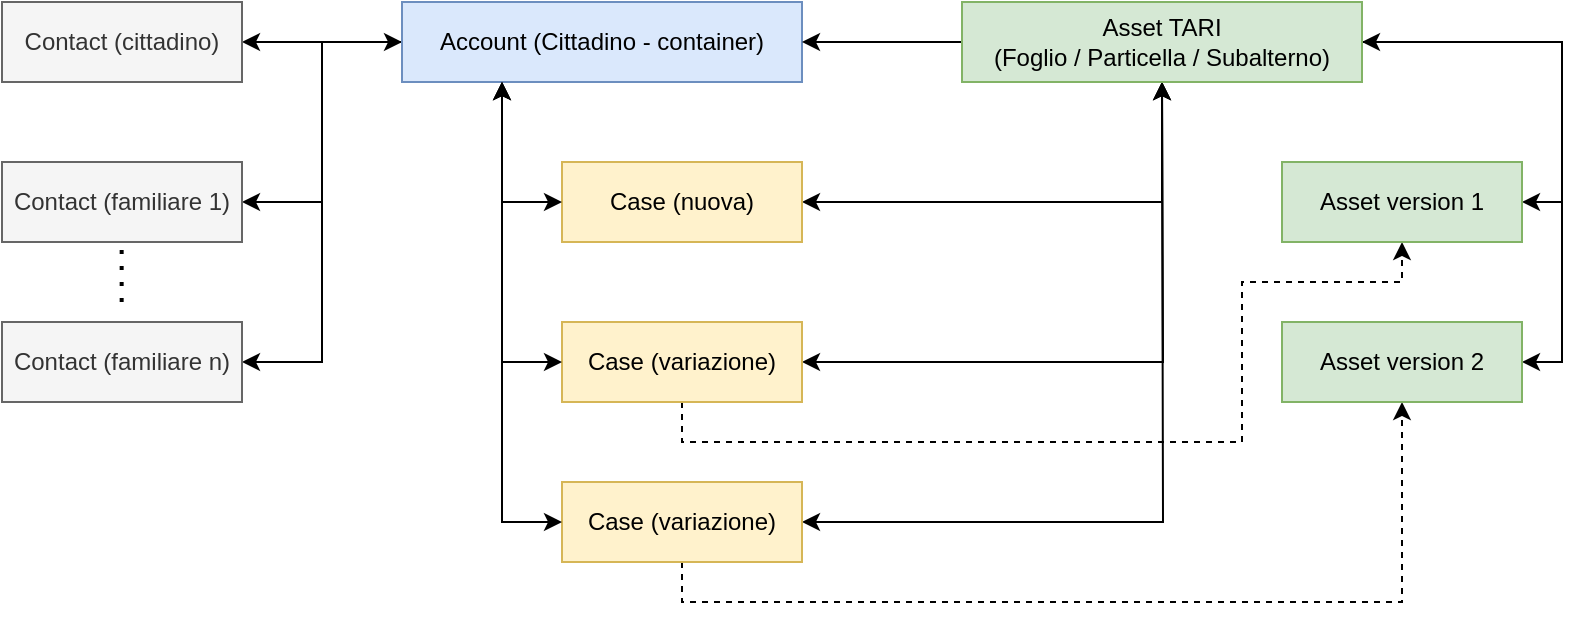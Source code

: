 <mxfile version="26.0.14">
  <diagram name="Page-1" id="QKgEHXL2UlRA8KwLy6S7">
    <mxGraphModel dx="1050" dy="530" grid="1" gridSize="10" guides="1" tooltips="1" connect="1" arrows="1" fold="1" page="1" pageScale="1" pageWidth="827" pageHeight="1169" math="0" shadow="0">
      <root>
        <mxCell id="0" />
        <mxCell id="1" parent="0" />
        <mxCell id="F4zYhCYsyOvKUlu6wecK-23" style="edgeStyle=orthogonalEdgeStyle;rounded=0;orthogonalLoop=1;jettySize=auto;html=1;exitX=0;exitY=0.5;exitDx=0;exitDy=0;entryX=1;entryY=0.5;entryDx=0;entryDy=0;" edge="1" parent="1" source="F4zYhCYsyOvKUlu6wecK-1" target="F4zYhCYsyOvKUlu6wecK-2">
          <mxGeometry relative="1" as="geometry" />
        </mxCell>
        <mxCell id="F4zYhCYsyOvKUlu6wecK-24" style="edgeStyle=orthogonalEdgeStyle;rounded=0;orthogonalLoop=1;jettySize=auto;html=1;exitX=0;exitY=0.5;exitDx=0;exitDy=0;entryX=1;entryY=0.5;entryDx=0;entryDy=0;" edge="1" parent="1" source="F4zYhCYsyOvKUlu6wecK-1" target="F4zYhCYsyOvKUlu6wecK-3">
          <mxGeometry relative="1" as="geometry" />
        </mxCell>
        <mxCell id="F4zYhCYsyOvKUlu6wecK-25" style="edgeStyle=orthogonalEdgeStyle;rounded=0;orthogonalLoop=1;jettySize=auto;html=1;exitX=0;exitY=0.5;exitDx=0;exitDy=0;entryX=1;entryY=0.5;entryDx=0;entryDy=0;startArrow=classic;startFill=1;" edge="1" parent="1" source="F4zYhCYsyOvKUlu6wecK-1" target="F4zYhCYsyOvKUlu6wecK-5">
          <mxGeometry relative="1" as="geometry" />
        </mxCell>
        <mxCell id="F4zYhCYsyOvKUlu6wecK-1" value="Account (Cittadino - container)" style="rounded=0;whiteSpace=wrap;html=1;fillColor=#dae8fc;strokeColor=#6c8ebf;" vertex="1" parent="1">
          <mxGeometry x="240" y="40" width="200" height="40" as="geometry" />
        </mxCell>
        <mxCell id="F4zYhCYsyOvKUlu6wecK-2" value="Contact (cittadino)" style="rounded=0;whiteSpace=wrap;html=1;fillColor=#f5f5f5;fontColor=#333333;strokeColor=#666666;" vertex="1" parent="1">
          <mxGeometry x="40" y="40" width="120" height="40" as="geometry" />
        </mxCell>
        <mxCell id="F4zYhCYsyOvKUlu6wecK-3" value="Contact (familiare 1)" style="rounded=0;whiteSpace=wrap;html=1;fillColor=#f5f5f5;fontColor=#333333;strokeColor=#666666;" vertex="1" parent="1">
          <mxGeometry x="40" y="120" width="120" height="40" as="geometry" />
        </mxCell>
        <mxCell id="F4zYhCYsyOvKUlu6wecK-4" value="" style="endArrow=none;dashed=1;html=1;dashPattern=1 3;strokeWidth=2;rounded=0;" edge="1" parent="1">
          <mxGeometry width="50" height="50" relative="1" as="geometry">
            <mxPoint x="99.83" y="190" as="sourcePoint" />
            <mxPoint x="99.83" y="160" as="targetPoint" />
          </mxGeometry>
        </mxCell>
        <mxCell id="F4zYhCYsyOvKUlu6wecK-5" value="Contact (familiare n)" style="rounded=0;whiteSpace=wrap;html=1;fillColor=#f5f5f5;fontColor=#333333;strokeColor=#666666;" vertex="1" parent="1">
          <mxGeometry x="40" y="200" width="120" height="40" as="geometry" />
        </mxCell>
        <mxCell id="F4zYhCYsyOvKUlu6wecK-33" style="edgeStyle=orthogonalEdgeStyle;rounded=0;orthogonalLoop=1;jettySize=auto;html=1;exitX=1;exitY=0.5;exitDx=0;exitDy=0;entryX=0.5;entryY=1;entryDx=0;entryDy=0;startArrow=classic;startFill=1;" edge="1" parent="1" source="F4zYhCYsyOvKUlu6wecK-9" target="F4zYhCYsyOvKUlu6wecK-15">
          <mxGeometry relative="1" as="geometry" />
        </mxCell>
        <mxCell id="F4zYhCYsyOvKUlu6wecK-9" value="Case (nuova)" style="rounded=0;whiteSpace=wrap;html=1;fillColor=#fff2cc;strokeColor=#d6b656;" vertex="1" parent="1">
          <mxGeometry x="320" y="120" width="120" height="40" as="geometry" />
        </mxCell>
        <mxCell id="F4zYhCYsyOvKUlu6wecK-27" style="edgeStyle=orthogonalEdgeStyle;rounded=0;orthogonalLoop=1;jettySize=auto;html=1;exitX=0.5;exitY=1;exitDx=0;exitDy=0;entryX=0.5;entryY=1;entryDx=0;entryDy=0;dashed=1;" edge="1" parent="1" source="F4zYhCYsyOvKUlu6wecK-10" target="F4zYhCYsyOvKUlu6wecK-19">
          <mxGeometry relative="1" as="geometry">
            <Array as="points">
              <mxPoint x="380" y="260" />
              <mxPoint x="660" y="260" />
              <mxPoint x="660" y="180" />
              <mxPoint x="740" y="180" />
            </Array>
          </mxGeometry>
        </mxCell>
        <mxCell id="F4zYhCYsyOvKUlu6wecK-34" style="edgeStyle=orthogonalEdgeStyle;rounded=0;orthogonalLoop=1;jettySize=auto;html=1;exitX=1;exitY=0.5;exitDx=0;exitDy=0;startArrow=classic;startFill=1;" edge="1" parent="1" source="F4zYhCYsyOvKUlu6wecK-10">
          <mxGeometry relative="1" as="geometry">
            <mxPoint x="620" y="80" as="targetPoint" />
          </mxGeometry>
        </mxCell>
        <mxCell id="F4zYhCYsyOvKUlu6wecK-10" value="Case (variazione)" style="rounded=0;whiteSpace=wrap;html=1;fillColor=#fff2cc;strokeColor=#d6b656;" vertex="1" parent="1">
          <mxGeometry x="320" y="200" width="120" height="40" as="geometry" />
        </mxCell>
        <mxCell id="F4zYhCYsyOvKUlu6wecK-26" style="edgeStyle=orthogonalEdgeStyle;rounded=0;orthogonalLoop=1;jettySize=auto;html=1;exitX=0.5;exitY=1;exitDx=0;exitDy=0;entryX=0.5;entryY=1;entryDx=0;entryDy=0;dashed=1;" edge="1" parent="1" source="F4zYhCYsyOvKUlu6wecK-11" target="F4zYhCYsyOvKUlu6wecK-20">
          <mxGeometry relative="1" as="geometry" />
        </mxCell>
        <mxCell id="F4zYhCYsyOvKUlu6wecK-35" style="edgeStyle=orthogonalEdgeStyle;rounded=0;orthogonalLoop=1;jettySize=auto;html=1;exitX=1;exitY=0.5;exitDx=0;exitDy=0;startArrow=classic;startFill=1;" edge="1" parent="1" source="F4zYhCYsyOvKUlu6wecK-11">
          <mxGeometry relative="1" as="geometry">
            <mxPoint x="620" y="80" as="targetPoint" />
          </mxGeometry>
        </mxCell>
        <mxCell id="F4zYhCYsyOvKUlu6wecK-11" value="Case (variazione)" style="rounded=0;whiteSpace=wrap;html=1;fillColor=#fff2cc;strokeColor=#d6b656;" vertex="1" parent="1">
          <mxGeometry x="320" y="280" width="120" height="40" as="geometry" />
        </mxCell>
        <mxCell id="F4zYhCYsyOvKUlu6wecK-12" value="" style="endArrow=classic;startArrow=classic;html=1;rounded=0;entryX=0.25;entryY=1;entryDx=0;entryDy=0;exitX=0;exitY=0.5;exitDx=0;exitDy=0;" edge="1" parent="1" source="F4zYhCYsyOvKUlu6wecK-9" target="F4zYhCYsyOvKUlu6wecK-1">
          <mxGeometry width="50" height="50" relative="1" as="geometry">
            <mxPoint x="380" y="200" as="sourcePoint" />
            <mxPoint x="430" y="150" as="targetPoint" />
            <Array as="points">
              <mxPoint x="290" y="140" />
            </Array>
          </mxGeometry>
        </mxCell>
        <mxCell id="F4zYhCYsyOvKUlu6wecK-13" value="" style="endArrow=classic;startArrow=classic;html=1;rounded=0;entryX=0.25;entryY=1;entryDx=0;entryDy=0;exitX=0;exitY=0.5;exitDx=0;exitDy=0;" edge="1" parent="1" source="F4zYhCYsyOvKUlu6wecK-10" target="F4zYhCYsyOvKUlu6wecK-1">
          <mxGeometry width="50" height="50" relative="1" as="geometry">
            <mxPoint x="330" y="150" as="sourcePoint" />
            <mxPoint x="300" y="90" as="targetPoint" />
            <Array as="points">
              <mxPoint x="290" y="220" />
            </Array>
          </mxGeometry>
        </mxCell>
        <mxCell id="F4zYhCYsyOvKUlu6wecK-14" value="" style="endArrow=classic;startArrow=classic;html=1;rounded=0;entryX=0.25;entryY=1;entryDx=0;entryDy=0;exitX=0;exitY=0.5;exitDx=0;exitDy=0;" edge="1" parent="1" source="F4zYhCYsyOvKUlu6wecK-11" target="F4zYhCYsyOvKUlu6wecK-1">
          <mxGeometry width="50" height="50" relative="1" as="geometry">
            <mxPoint x="340" y="160" as="sourcePoint" />
            <mxPoint x="310" y="100" as="targetPoint" />
            <Array as="points">
              <mxPoint x="290" y="300" />
            </Array>
          </mxGeometry>
        </mxCell>
        <mxCell id="F4zYhCYsyOvKUlu6wecK-21" style="edgeStyle=orthogonalEdgeStyle;rounded=0;orthogonalLoop=1;jettySize=auto;html=1;exitX=1;exitY=0.5;exitDx=0;exitDy=0;entryX=1;entryY=0.5;entryDx=0;entryDy=0;" edge="1" parent="1" source="F4zYhCYsyOvKUlu6wecK-15" target="F4zYhCYsyOvKUlu6wecK-19">
          <mxGeometry relative="1" as="geometry" />
        </mxCell>
        <mxCell id="F4zYhCYsyOvKUlu6wecK-22" style="edgeStyle=orthogonalEdgeStyle;rounded=0;orthogonalLoop=1;jettySize=auto;html=1;exitX=1;exitY=0.5;exitDx=0;exitDy=0;entryX=1;entryY=0.5;entryDx=0;entryDy=0;startArrow=classic;startFill=1;" edge="1" parent="1" source="F4zYhCYsyOvKUlu6wecK-15" target="F4zYhCYsyOvKUlu6wecK-20">
          <mxGeometry relative="1" as="geometry" />
        </mxCell>
        <mxCell id="F4zYhCYsyOvKUlu6wecK-37" style="edgeStyle=orthogonalEdgeStyle;rounded=0;orthogonalLoop=1;jettySize=auto;html=1;exitX=0;exitY=0.5;exitDx=0;exitDy=0;" edge="1" parent="1" source="F4zYhCYsyOvKUlu6wecK-15" target="F4zYhCYsyOvKUlu6wecK-1">
          <mxGeometry relative="1" as="geometry" />
        </mxCell>
        <mxCell id="F4zYhCYsyOvKUlu6wecK-15" value="Asset TARI&lt;div&gt;(Foglio / Particella / Subalterno)&lt;/div&gt;" style="rounded=0;whiteSpace=wrap;html=1;fillColor=#d5e8d4;strokeColor=#82b366;" vertex="1" parent="1">
          <mxGeometry x="520" y="40" width="200" height="40" as="geometry" />
        </mxCell>
        <mxCell id="F4zYhCYsyOvKUlu6wecK-19" value="Asset version 1" style="rounded=0;whiteSpace=wrap;html=1;fillColor=#d5e8d4;strokeColor=#82b366;" vertex="1" parent="1">
          <mxGeometry x="680" y="120" width="120" height="40" as="geometry" />
        </mxCell>
        <mxCell id="F4zYhCYsyOvKUlu6wecK-20" value="Asset version 2" style="rounded=0;whiteSpace=wrap;html=1;fillColor=#d5e8d4;strokeColor=#82b366;" vertex="1" parent="1">
          <mxGeometry x="680" y="200" width="120" height="40" as="geometry" />
        </mxCell>
      </root>
    </mxGraphModel>
  </diagram>
</mxfile>
